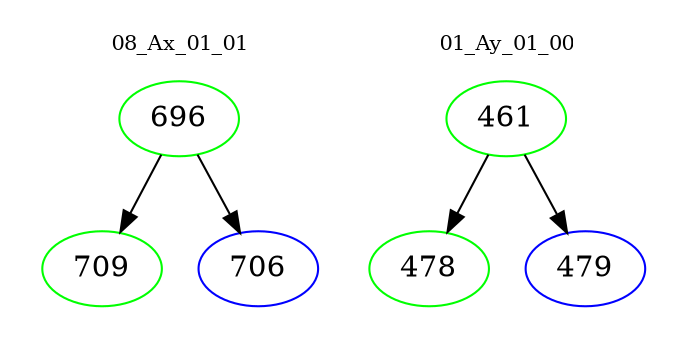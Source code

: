 digraph{
subgraph cluster_0 {
color = white
label = "08_Ax_01_01";
fontsize=10;
T0_696 [label="696", color="green"]
T0_696 -> T0_709 [color="black"]
T0_709 [label="709", color="green"]
T0_696 -> T0_706 [color="black"]
T0_706 [label="706", color="blue"]
}
subgraph cluster_1 {
color = white
label = "01_Ay_01_00";
fontsize=10;
T1_461 [label="461", color="green"]
T1_461 -> T1_478 [color="black"]
T1_478 [label="478", color="green"]
T1_461 -> T1_479 [color="black"]
T1_479 [label="479", color="blue"]
}
}
